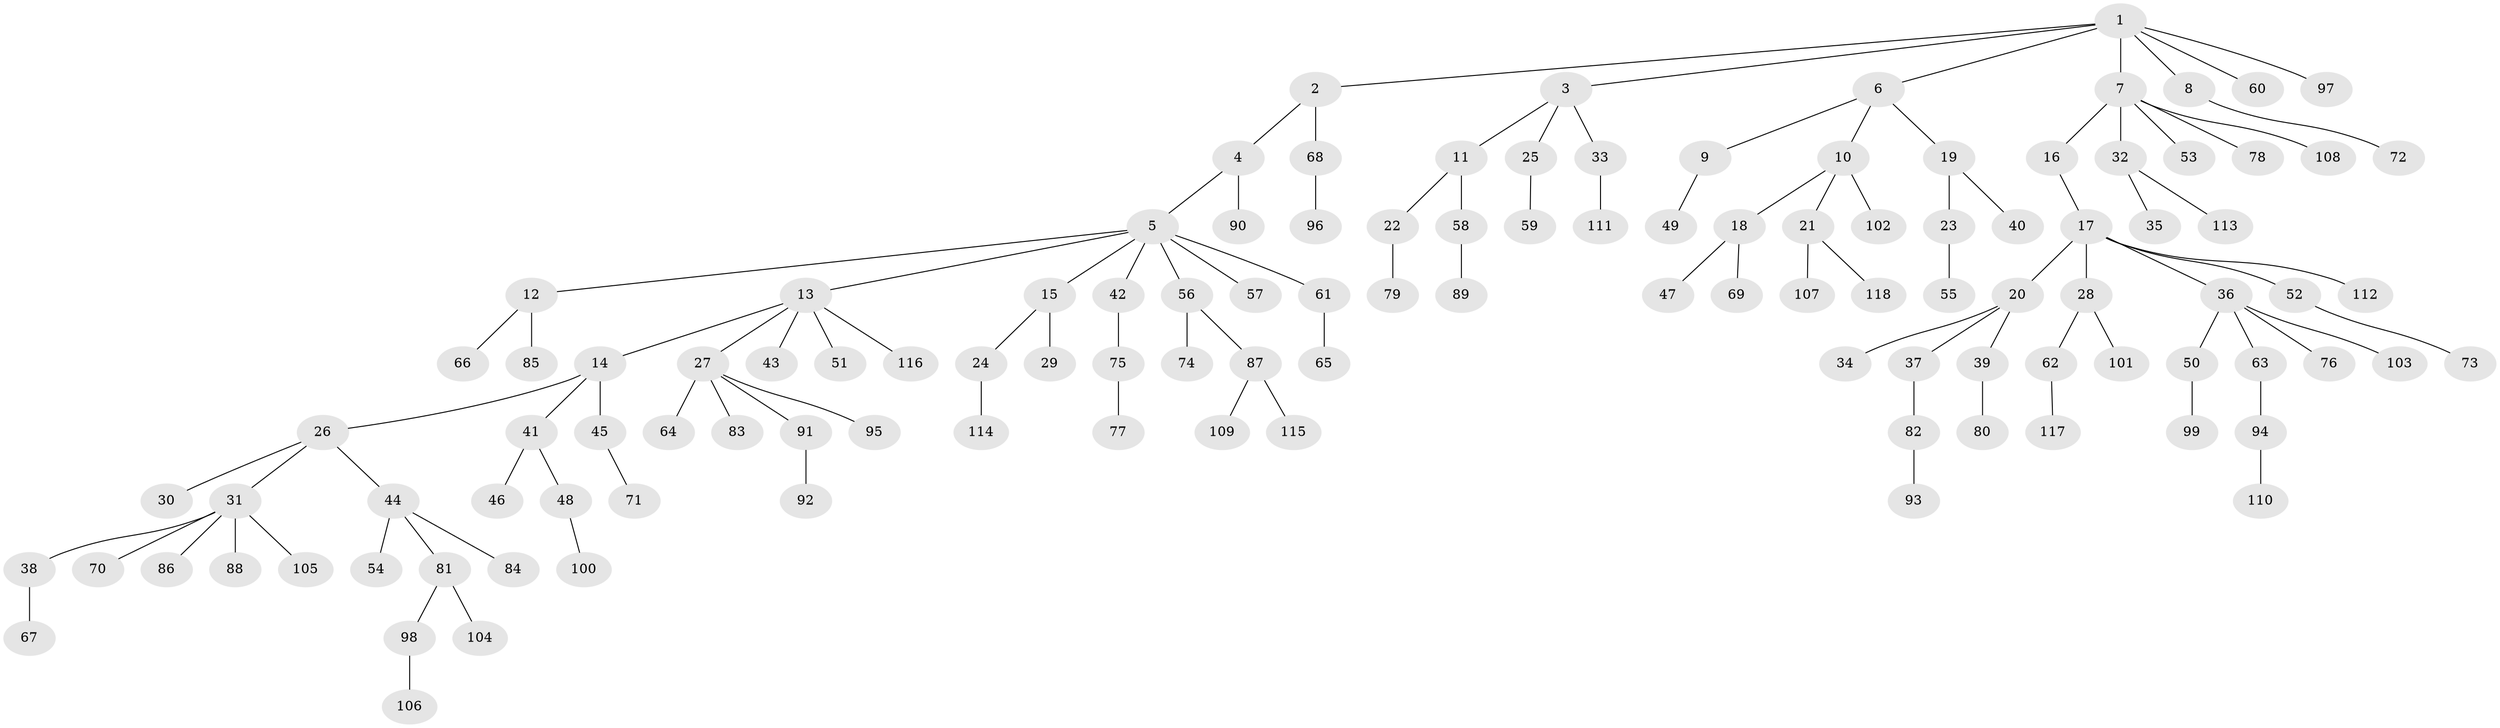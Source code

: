 // coarse degree distribution, {8: 0.012195121951219513, 5: 0.036585365853658534, 2: 0.15853658536585366, 7: 0.024390243902439025, 6: 0.024390243902439025, 1: 0.6463414634146342, 9: 0.012195121951219513, 4: 0.04878048780487805, 3: 0.036585365853658534}
// Generated by graph-tools (version 1.1) at 2025/52/02/27/25 19:52:12]
// undirected, 118 vertices, 117 edges
graph export_dot {
graph [start="1"]
  node [color=gray90,style=filled];
  1;
  2;
  3;
  4;
  5;
  6;
  7;
  8;
  9;
  10;
  11;
  12;
  13;
  14;
  15;
  16;
  17;
  18;
  19;
  20;
  21;
  22;
  23;
  24;
  25;
  26;
  27;
  28;
  29;
  30;
  31;
  32;
  33;
  34;
  35;
  36;
  37;
  38;
  39;
  40;
  41;
  42;
  43;
  44;
  45;
  46;
  47;
  48;
  49;
  50;
  51;
  52;
  53;
  54;
  55;
  56;
  57;
  58;
  59;
  60;
  61;
  62;
  63;
  64;
  65;
  66;
  67;
  68;
  69;
  70;
  71;
  72;
  73;
  74;
  75;
  76;
  77;
  78;
  79;
  80;
  81;
  82;
  83;
  84;
  85;
  86;
  87;
  88;
  89;
  90;
  91;
  92;
  93;
  94;
  95;
  96;
  97;
  98;
  99;
  100;
  101;
  102;
  103;
  104;
  105;
  106;
  107;
  108;
  109;
  110;
  111;
  112;
  113;
  114;
  115;
  116;
  117;
  118;
  1 -- 2;
  1 -- 3;
  1 -- 6;
  1 -- 7;
  1 -- 8;
  1 -- 60;
  1 -- 97;
  2 -- 4;
  2 -- 68;
  3 -- 11;
  3 -- 25;
  3 -- 33;
  4 -- 5;
  4 -- 90;
  5 -- 12;
  5 -- 13;
  5 -- 15;
  5 -- 42;
  5 -- 56;
  5 -- 57;
  5 -- 61;
  6 -- 9;
  6 -- 10;
  6 -- 19;
  7 -- 16;
  7 -- 32;
  7 -- 53;
  7 -- 78;
  7 -- 108;
  8 -- 72;
  9 -- 49;
  10 -- 18;
  10 -- 21;
  10 -- 102;
  11 -- 22;
  11 -- 58;
  12 -- 66;
  12 -- 85;
  13 -- 14;
  13 -- 27;
  13 -- 43;
  13 -- 51;
  13 -- 116;
  14 -- 26;
  14 -- 41;
  14 -- 45;
  15 -- 24;
  15 -- 29;
  16 -- 17;
  17 -- 20;
  17 -- 28;
  17 -- 36;
  17 -- 52;
  17 -- 112;
  18 -- 47;
  18 -- 69;
  19 -- 23;
  19 -- 40;
  20 -- 34;
  20 -- 37;
  20 -- 39;
  21 -- 107;
  21 -- 118;
  22 -- 79;
  23 -- 55;
  24 -- 114;
  25 -- 59;
  26 -- 30;
  26 -- 31;
  26 -- 44;
  27 -- 64;
  27 -- 83;
  27 -- 91;
  27 -- 95;
  28 -- 62;
  28 -- 101;
  31 -- 38;
  31 -- 70;
  31 -- 86;
  31 -- 88;
  31 -- 105;
  32 -- 35;
  32 -- 113;
  33 -- 111;
  36 -- 50;
  36 -- 63;
  36 -- 76;
  36 -- 103;
  37 -- 82;
  38 -- 67;
  39 -- 80;
  41 -- 46;
  41 -- 48;
  42 -- 75;
  44 -- 54;
  44 -- 81;
  44 -- 84;
  45 -- 71;
  48 -- 100;
  50 -- 99;
  52 -- 73;
  56 -- 74;
  56 -- 87;
  58 -- 89;
  61 -- 65;
  62 -- 117;
  63 -- 94;
  68 -- 96;
  75 -- 77;
  81 -- 98;
  81 -- 104;
  82 -- 93;
  87 -- 109;
  87 -- 115;
  91 -- 92;
  94 -- 110;
  98 -- 106;
}
